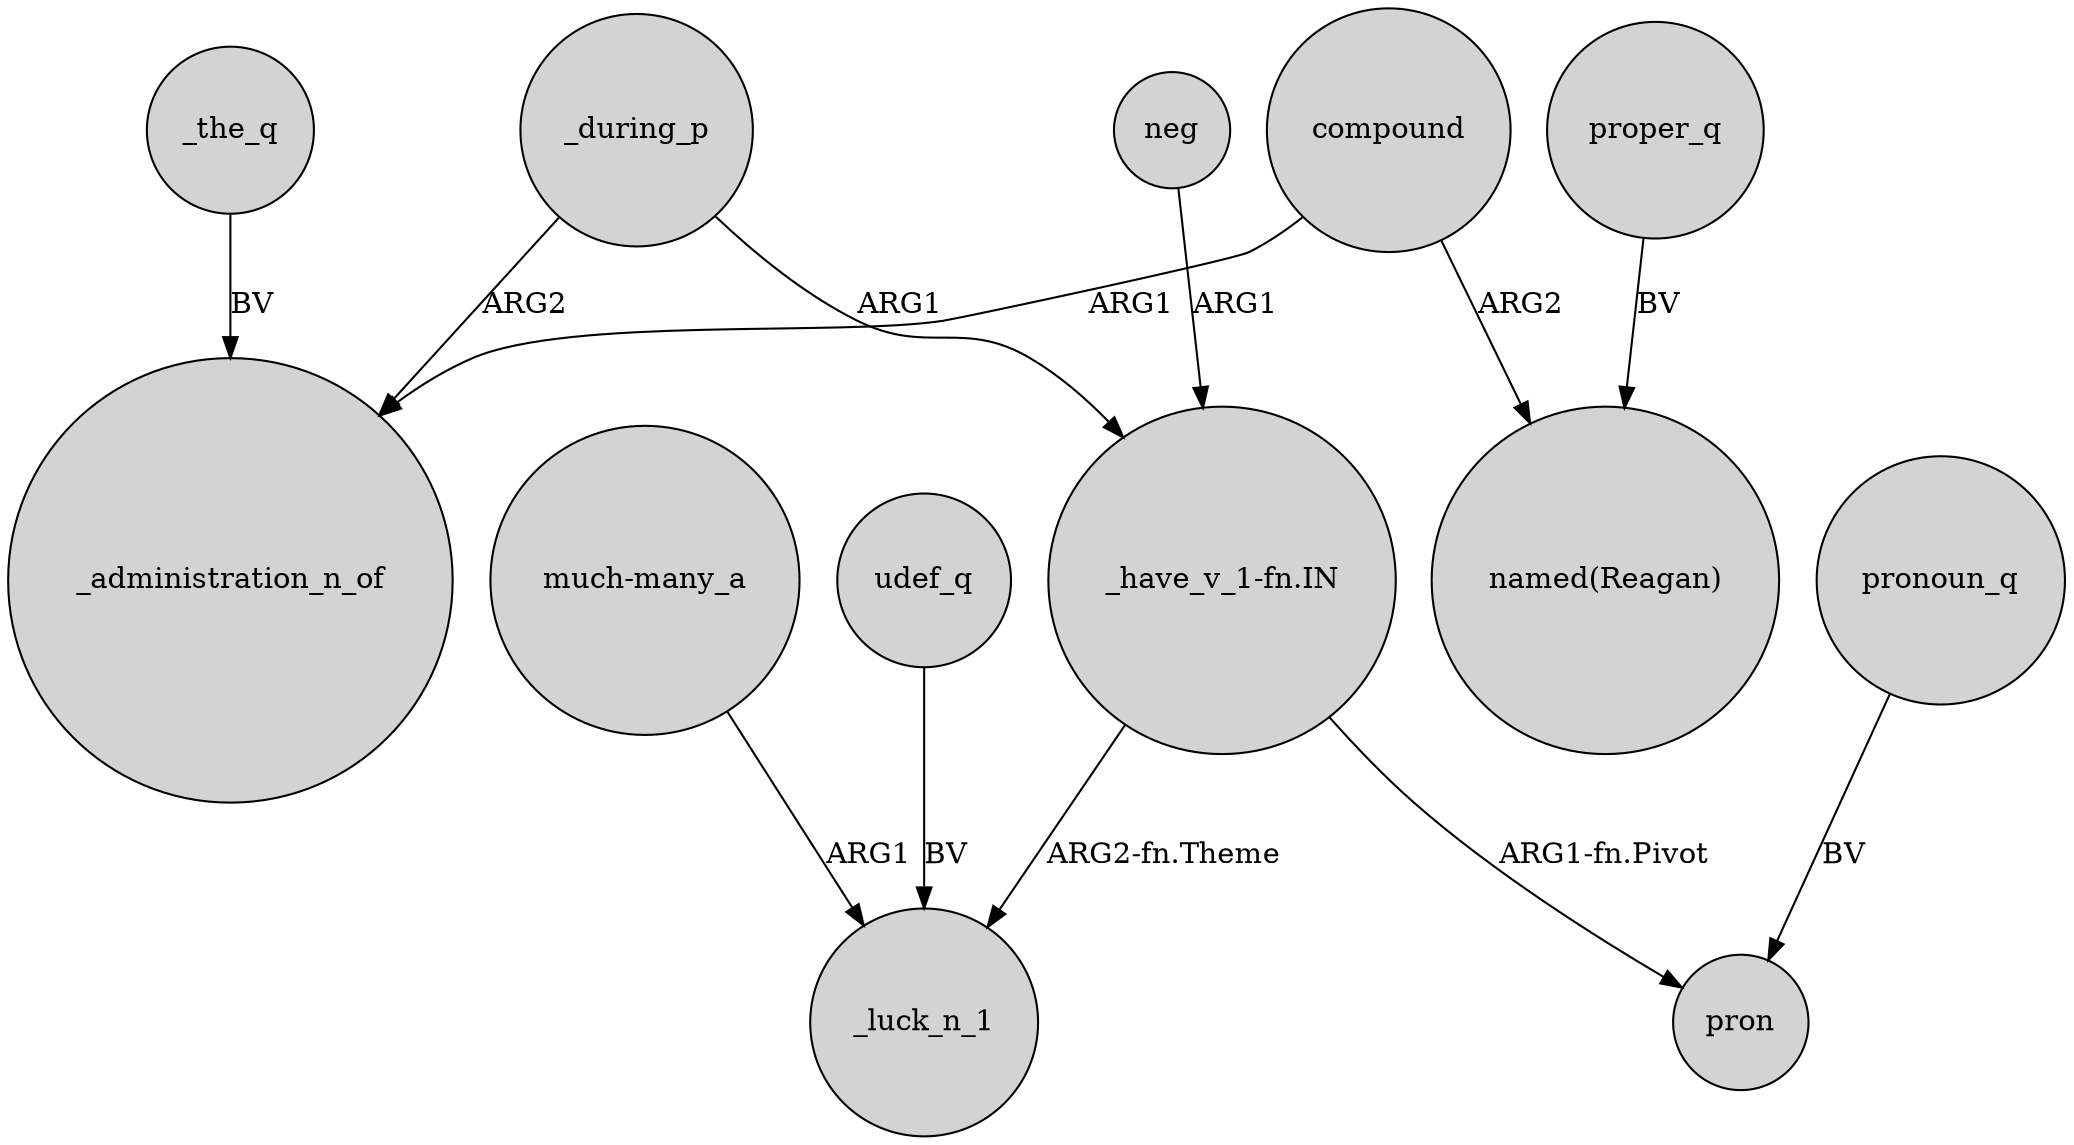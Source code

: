 digraph {
	node [shape=circle style=filled]
	compound -> _administration_n_of [label=ARG1]
	compound -> "named(Reagan)" [label=ARG2]
	"much-many_a" -> _luck_n_1 [label=ARG1]
	proper_q -> "named(Reagan)" [label=BV]
	_during_p -> "_have_v_1-fn.IN" [label=ARG1]
	"_have_v_1-fn.IN" -> pron [label="ARG1-fn.Pivot"]
	neg -> "_have_v_1-fn.IN" [label=ARG1]
	_the_q -> _administration_n_of [label=BV]
	udef_q -> _luck_n_1 [label=BV]
	_during_p -> _administration_n_of [label=ARG2]
	"_have_v_1-fn.IN" -> _luck_n_1 [label="ARG2-fn.Theme"]
	pronoun_q -> pron [label=BV]
}
